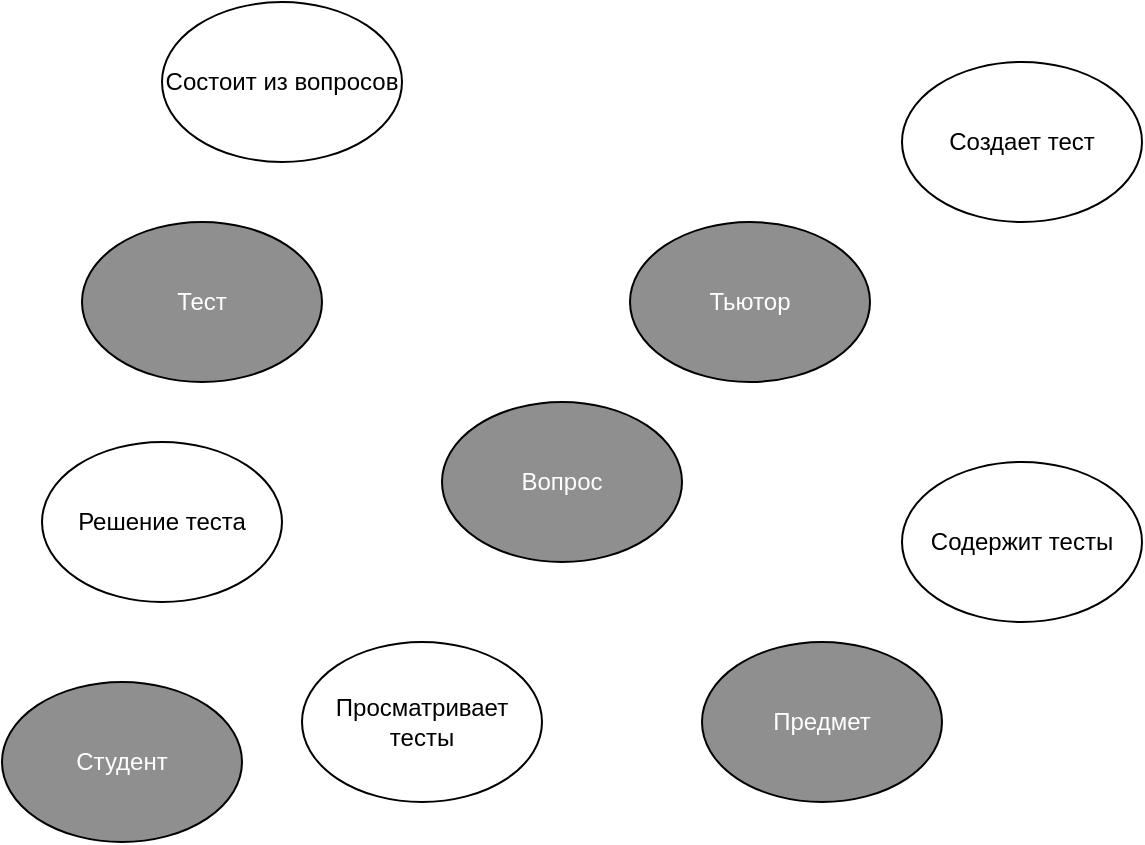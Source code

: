 <mxfile version="22.1.2" type="device" pages="2">
  <diagram name="Страница — 1" id="rvek0hwfvR7EROld43r1">
    <mxGraphModel dx="1002" dy="575" grid="1" gridSize="10" guides="1" tooltips="1" connect="1" arrows="1" fold="1" page="1" pageScale="1" pageWidth="827" pageHeight="1169" math="0" shadow="0">
      <root>
        <mxCell id="0" />
        <mxCell id="1" parent="0" />
        <mxCell id="it5mNF3_9w-mQJekl6dB-1" value="Тьютор" style="ellipse;whiteSpace=wrap;html=1;fillColor=#8f8f8f;labelBackgroundColor=none;fontColor=#FFFFFF;" vertex="1" parent="1">
          <mxGeometry x="414" y="190" width="120" height="80" as="geometry" />
        </mxCell>
        <mxCell id="it5mNF3_9w-mQJekl6dB-2" value="Предмет" style="ellipse;whiteSpace=wrap;html=1;fillColor=#8f8f8f;labelBackgroundColor=none;fontColor=#FFFFFF;" vertex="1" parent="1">
          <mxGeometry x="450" y="400" width="120" height="80" as="geometry" />
        </mxCell>
        <mxCell id="it5mNF3_9w-mQJekl6dB-3" value="Вопрос" style="ellipse;whiteSpace=wrap;html=1;fillColor=#8f8f8f;labelBackgroundColor=none;fontColor=#FFFFFF;" vertex="1" parent="1">
          <mxGeometry x="320" y="280" width="120" height="80" as="geometry" />
        </mxCell>
        <mxCell id="it5mNF3_9w-mQJekl6dB-4" value="Студент" style="ellipse;whiteSpace=wrap;html=1;fillColor=#8f8f8f;labelBackgroundColor=none;fontColor=#FFFFFF;" vertex="1" parent="1">
          <mxGeometry x="100" y="420" width="120" height="80" as="geometry" />
        </mxCell>
        <mxCell id="it5mNF3_9w-mQJekl6dB-5" value="Тест" style="ellipse;whiteSpace=wrap;html=1;fillColor=#8f8f8f;labelBackgroundColor=none;fontColor=#FFFFFF;" vertex="1" parent="1">
          <mxGeometry x="140" y="190" width="120" height="80" as="geometry" />
        </mxCell>
        <mxCell id="it5mNF3_9w-mQJekl6dB-6" value="Создает тест" style="ellipse;whiteSpace=wrap;html=1;" vertex="1" parent="1">
          <mxGeometry x="550" y="110" width="120" height="80" as="geometry" />
        </mxCell>
        <mxCell id="it5mNF3_9w-mQJekl6dB-7" value="Содержит тесты" style="ellipse;whiteSpace=wrap;html=1;" vertex="1" parent="1">
          <mxGeometry x="550" y="310" width="120" height="80" as="geometry" />
        </mxCell>
        <mxCell id="it5mNF3_9w-mQJekl6dB-8" value="Состоит из вопросов" style="ellipse;whiteSpace=wrap;html=1;" vertex="1" parent="1">
          <mxGeometry x="180" y="80" width="120" height="80" as="geometry" />
        </mxCell>
        <mxCell id="it5mNF3_9w-mQJekl6dB-9" value="Просматривает тесты" style="ellipse;whiteSpace=wrap;html=1;" vertex="1" parent="1">
          <mxGeometry x="250" y="400" width="120" height="80" as="geometry" />
        </mxCell>
        <mxCell id="it5mNF3_9w-mQJekl6dB-11" value="Решение теста" style="ellipse;whiteSpace=wrap;html=1;" vertex="1" parent="1">
          <mxGeometry x="120" y="300" width="120" height="80" as="geometry" />
        </mxCell>
      </root>
    </mxGraphModel>
  </diagram>
  <diagram id="x4RAQKQ0WbW-A5C8JaEY" name="Страница — 2">
    <mxGraphModel dx="1002" dy="575" grid="1" gridSize="10" guides="1" tooltips="1" connect="1" arrows="1" fold="1" page="1" pageScale="1" pageWidth="827" pageHeight="1169" math="0" shadow="0">
      <root>
        <mxCell id="0" />
        <mxCell id="1" parent="0" />
        <mxCell id="qVAVr9Lfsp-dVOV9BFhO-9" style="edgeStyle=orthogonalEdgeStyle;rounded=0;orthogonalLoop=1;jettySize=auto;html=1;exitX=0.5;exitY=1;exitDx=0;exitDy=0;entryX=0.5;entryY=0;entryDx=0;entryDy=0;" edge="1" parent="1" source="qVAVr9Lfsp-dVOV9BFhO-1" target="qVAVr9Lfsp-dVOV9BFhO-4">
          <mxGeometry relative="1" as="geometry" />
        </mxCell>
        <mxCell id="qVAVr9Lfsp-dVOV9BFhO-1" value="Студент" style="rounded=0;whiteSpace=wrap;html=1;" vertex="1" parent="1">
          <mxGeometry x="509" y="240" width="120" height="60" as="geometry" />
        </mxCell>
        <mxCell id="qVAVr9Lfsp-dVOV9BFhO-8" style="edgeStyle=orthogonalEdgeStyle;rounded=0;orthogonalLoop=1;jettySize=auto;html=1;exitX=0.5;exitY=1;exitDx=0;exitDy=0;entryX=0.5;entryY=0;entryDx=0;entryDy=0;" edge="1" parent="1" source="qVAVr9Lfsp-dVOV9BFhO-2" target="qVAVr9Lfsp-dVOV9BFhO-4">
          <mxGeometry relative="1" as="geometry" />
        </mxCell>
        <mxCell id="qVAVr9Lfsp-dVOV9BFhO-2" value="Тьютор" style="rounded=0;whiteSpace=wrap;html=1;" vertex="1" parent="1">
          <mxGeometry x="199" y="240" width="120" height="60" as="geometry" />
        </mxCell>
        <mxCell id="qVAVr9Lfsp-dVOV9BFhO-6" style="edgeStyle=orthogonalEdgeStyle;rounded=0;orthogonalLoop=1;jettySize=auto;html=1;exitX=0.5;exitY=1;exitDx=0;exitDy=0;entryX=0.5;entryY=0;entryDx=0;entryDy=0;" edge="1" parent="1" source="qVAVr9Lfsp-dVOV9BFhO-3" target="qVAVr9Lfsp-dVOV9BFhO-2">
          <mxGeometry relative="1" as="geometry" />
        </mxCell>
        <mxCell id="qVAVr9Lfsp-dVOV9BFhO-7" style="edgeStyle=orthogonalEdgeStyle;rounded=0;orthogonalLoop=1;jettySize=auto;html=1;exitX=0.5;exitY=1;exitDx=0;exitDy=0;entryX=0.5;entryY=0;entryDx=0;entryDy=0;" edge="1" parent="1" source="qVAVr9Lfsp-dVOV9BFhO-3" target="qVAVr9Lfsp-dVOV9BFhO-1">
          <mxGeometry relative="1" as="geometry" />
        </mxCell>
        <mxCell id="qVAVr9Lfsp-dVOV9BFhO-3" value="Все точки зрения" style="rounded=0;whiteSpace=wrap;html=1;" vertex="1" parent="1">
          <mxGeometry x="354" y="110" width="120" height="60" as="geometry" />
        </mxCell>
        <mxCell id="qVAVr9Lfsp-dVOV9BFhO-10" style="edgeStyle=orthogonalEdgeStyle;rounded=0;orthogonalLoop=1;jettySize=auto;html=1;exitX=0.5;exitY=1;exitDx=0;exitDy=0;entryX=0.5;entryY=0;entryDx=0;entryDy=0;" edge="1" parent="1" source="qVAVr9Lfsp-dVOV9BFhO-4" target="qVAVr9Lfsp-dVOV9BFhO-5">
          <mxGeometry relative="1" as="geometry" />
        </mxCell>
        <mxCell id="qVAVr9Lfsp-dVOV9BFhO-4" value="Тест" style="rounded=0;whiteSpace=wrap;html=1;" vertex="1" parent="1">
          <mxGeometry x="354" y="360" width="120" height="60" as="geometry" />
        </mxCell>
        <mxCell id="qVAVr9Lfsp-dVOV9BFhO-5" value="Вопрос" style="rounded=0;whiteSpace=wrap;html=1;" vertex="1" parent="1">
          <mxGeometry x="354" y="460" width="120" height="60" as="geometry" />
        </mxCell>
      </root>
    </mxGraphModel>
  </diagram>
</mxfile>
